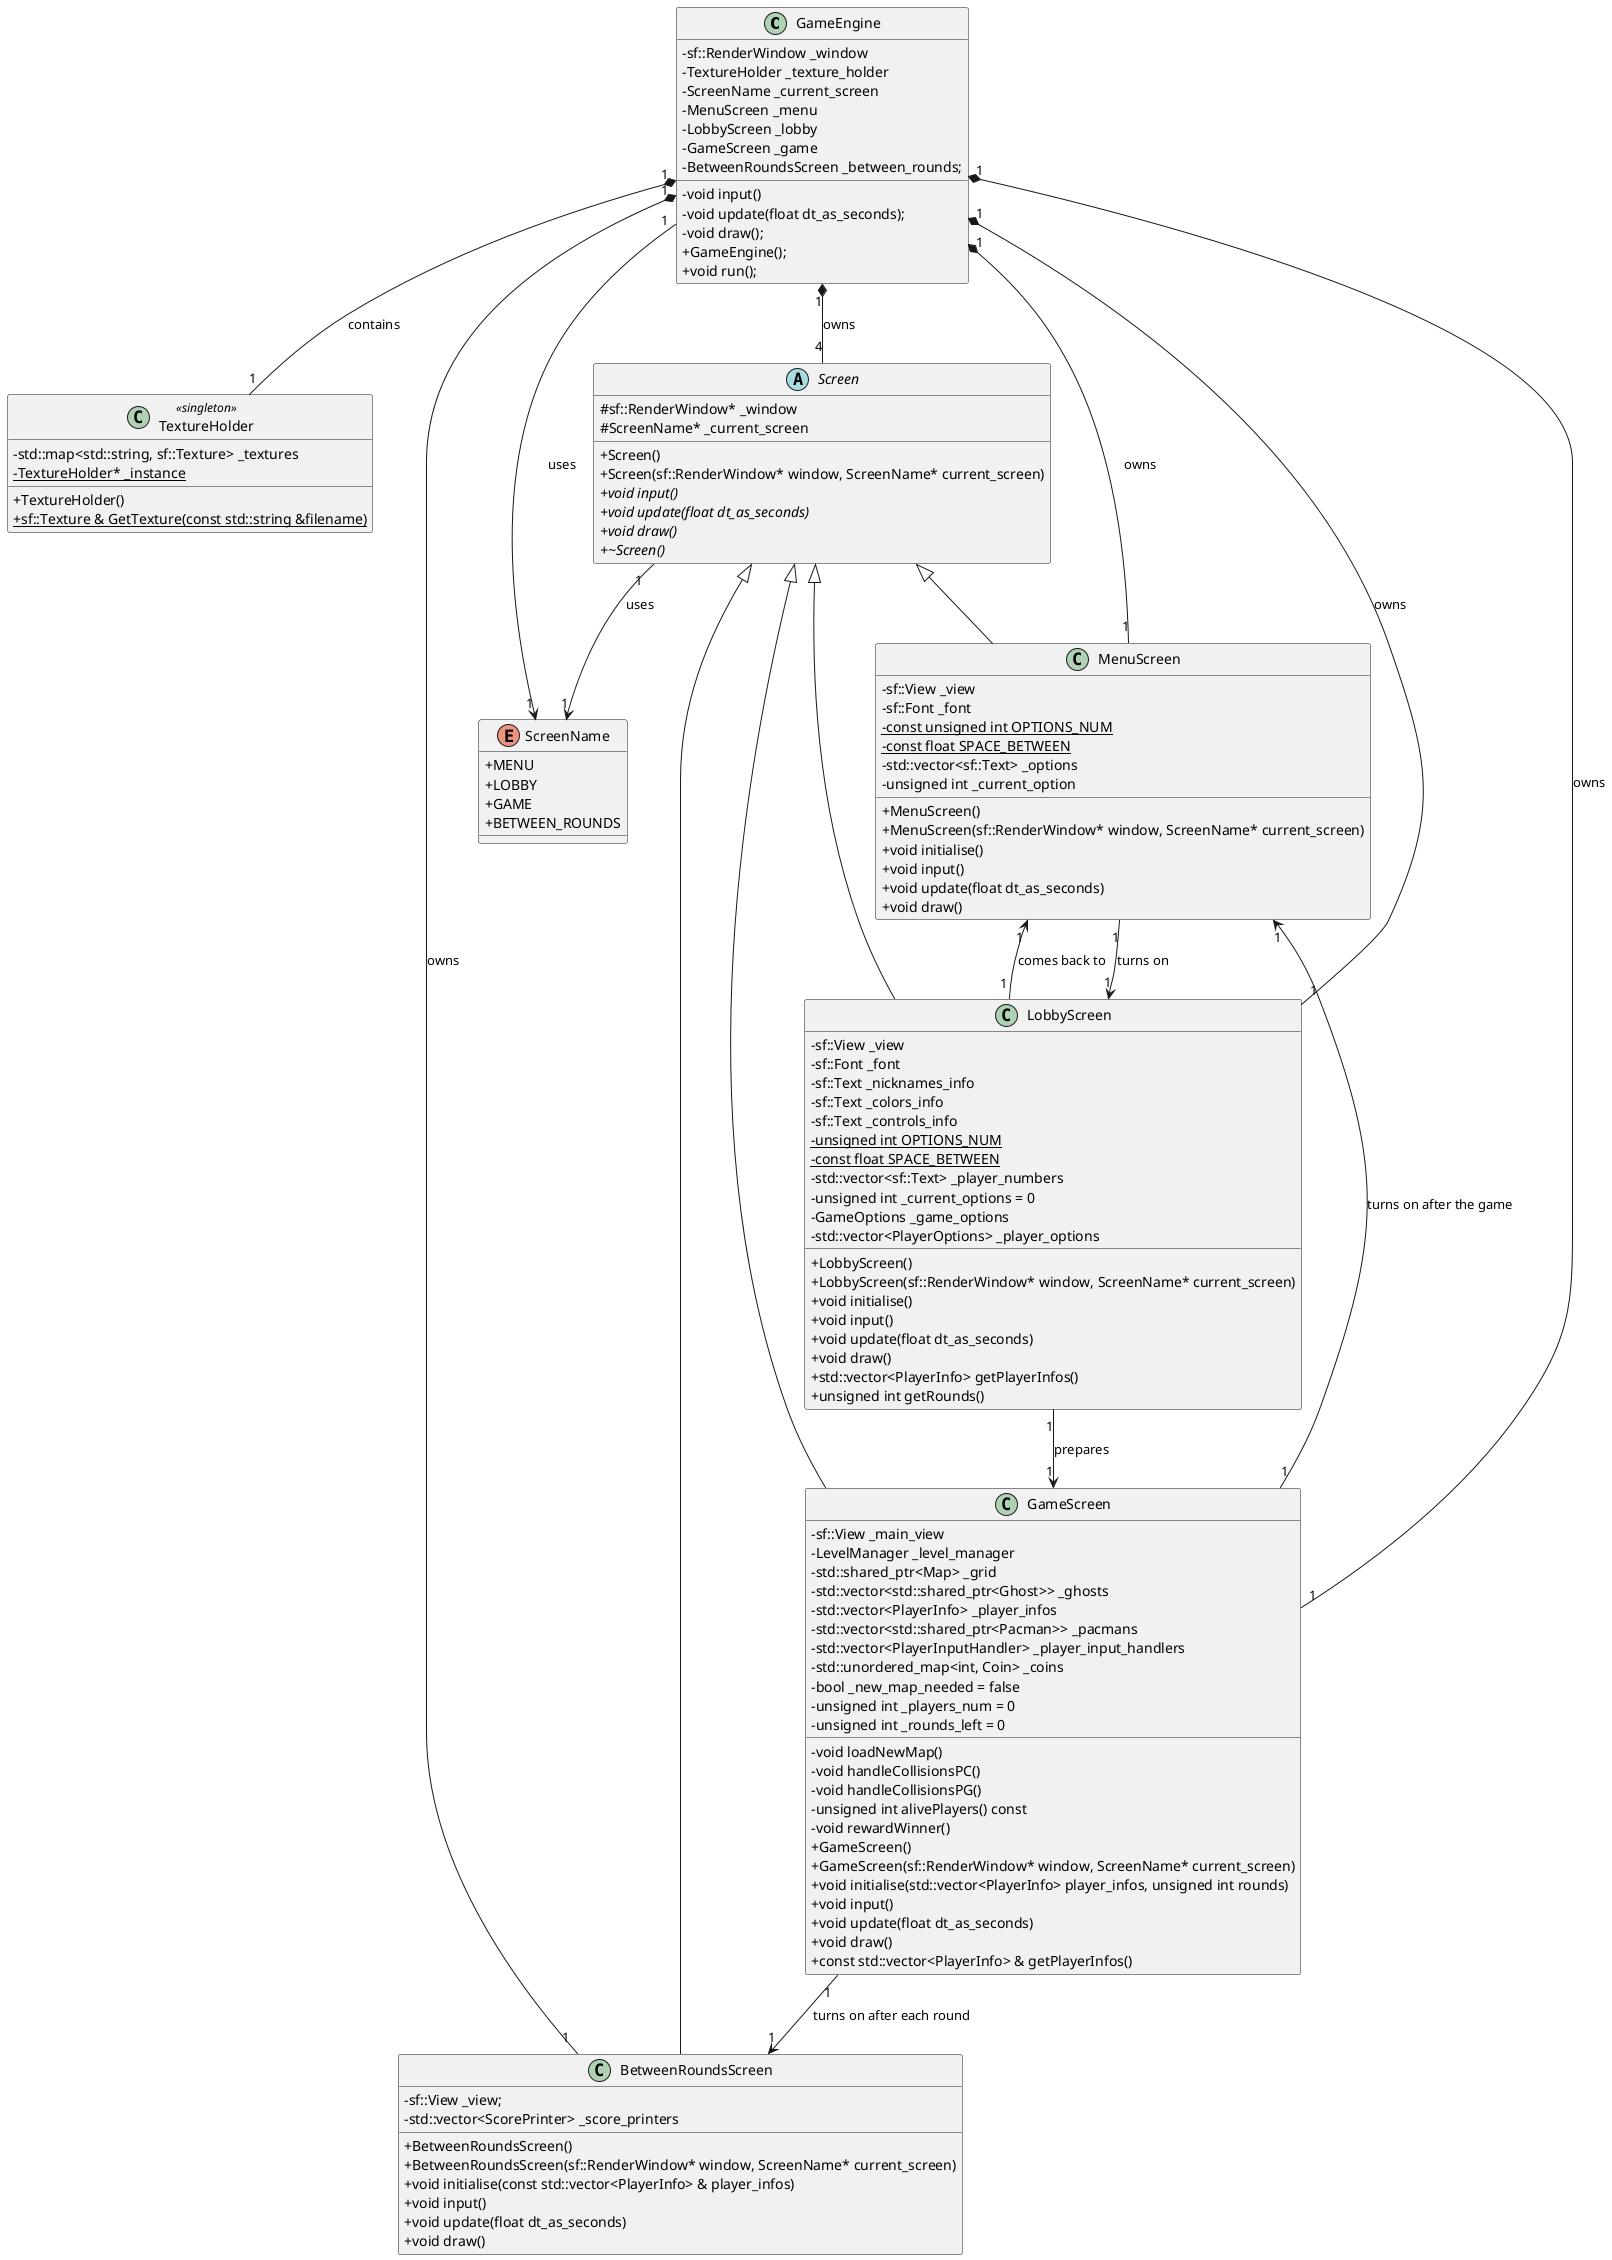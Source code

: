 @startuml
skinparam classAttributeIconSize 0

class GameEngine {
    -sf::RenderWindow _window
    -TextureHolder _texture_holder
    -ScreenName _current_screen
    -MenuScreen _menu
    -LobbyScreen _lobby
    -GameScreen _game
    -BetweenRoundsScreen _between_rounds;

    -void input()
    -void update(float dt_as_seconds);
    -void draw();
    +GameEngine();
    +void run();
}

GameEngine "1" *-- "1" TextureHolder : contains

class TextureHolder << singleton >> {
    -std::map<std::string, sf::Texture> _textures
    -{static} TextureHolder* _instance

    +TextureHolder()
    +{static} sf::Texture & GetTexture(const std::string &filename)
}

GameEngine "1" --> "1" ScreenName : uses

enum ScreenName {
    +MENU
    +LOBBY
    +GAME
    +BETWEEN_ROUNDS
}

GameEngine "1" *-- "4" Screen : owns
Screen "1" --> "1" ScreenName : uses

abstract class Screen {
    #sf::RenderWindow* _window
    #ScreenName* _current_screen

    +Screen()
    +Screen(sf::RenderWindow* window, ScreenName* current_screen)
    +{abstract} void input()
    +{abstract} void update(float dt_as_seconds)
    +{abstract} void draw()
    +{abstract} ~Screen()
}

GameEngine "1" *-- "1" MenuScreen : owns
Screen <|-- MenuScreen

class MenuScreen {
    -sf::View _view
    -sf::Font _font
    -{static} const unsigned int OPTIONS_NUM
    -{static} const float SPACE_BETWEEN
    -std::vector<sf::Text> _options
    -unsigned int _current_option

    +MenuScreen()
    +MenuScreen(sf::RenderWindow* window, ScreenName* current_screen)
    +void initialise()
    +void input()
    +void update(float dt_as_seconds)
    +void draw()
}

GameEngine "1" *-- "1" LobbyScreen : owns
Screen <|-- LobbyScreen
MenuScreen "1" --> "1" LobbyScreen : turns on
LobbyScreen "1" --> "1" MenuScreen : comes back to

class LobbyScreen {
    -sf::View _view
    -sf::Font _font
    -sf::Text _nicknames_info
    -sf::Text _colors_info
    -sf::Text _controls_info
    -{static} unsigned int OPTIONS_NUM
    -{static} const float SPACE_BETWEEN
    -std::vector<sf::Text> _player_numbers
    -unsigned int _current_options = 0
    -GameOptions _game_options
    -std::vector<PlayerOptions> _player_options

    +LobbyScreen()
    +LobbyScreen(sf::RenderWindow* window, ScreenName* current_screen)
    +void initialise()
    +void input()
    +void update(float dt_as_seconds)
    +void draw()
    +std::vector<PlayerInfo> getPlayerInfos()
    +unsigned int getRounds()
}

GameEngine "1" *-- "1" GameScreen : owns
Screen <|-- GameScreen
LobbyScreen "1" --> "1" GameScreen : prepares
GameScreen "1" --> "1" MenuScreen : turns on after the game

class GameScreen {
    -sf::View _main_view
    -LevelManager _level_manager
    -std::shared_ptr<Map> _grid
    -std::vector<std::shared_ptr<Ghost>> _ghosts
    -std::vector<PlayerInfo> _player_infos
    -std::vector<std::shared_ptr<Pacman>> _pacmans
    -std::vector<PlayerInputHandler> _player_input_handlers
    -std::unordered_map<int, Coin> _coins
    -bool _new_map_needed = false
    -unsigned int _players_num = 0
    -unsigned int _rounds_left = 0

    -void loadNewMap()
    -void handleCollisionsPC()
    -void handleCollisionsPG()
    -unsigned int alivePlayers() const
    -void rewardWinner()
    +GameScreen()
    +GameScreen(sf::RenderWindow* window, ScreenName* current_screen)
    +void initialise(std::vector<PlayerInfo> player_infos, unsigned int rounds)
    +void input()
    +void update(float dt_as_seconds)
    +void draw()
    +const std::vector<PlayerInfo> & getPlayerInfos()
}

GameEngine "1" *-- "1" BetweenRoundsScreen : owns
Screen <|-- BetweenRoundsScreen
GameScreen "1" --> "1" BetweenRoundsScreen : turns on after each round

class BetweenRoundsScreen {
    -sf::View _view;
    -std::vector<ScorePrinter> _score_printers

    +BetweenRoundsScreen()
    +BetweenRoundsScreen(sf::RenderWindow* window, ScreenName* current_screen)
    +void initialise(const std::vector<PlayerInfo> & player_infos)
    +void input()
    +void update(float dt_as_seconds)
    +void draw()
}

@enduml